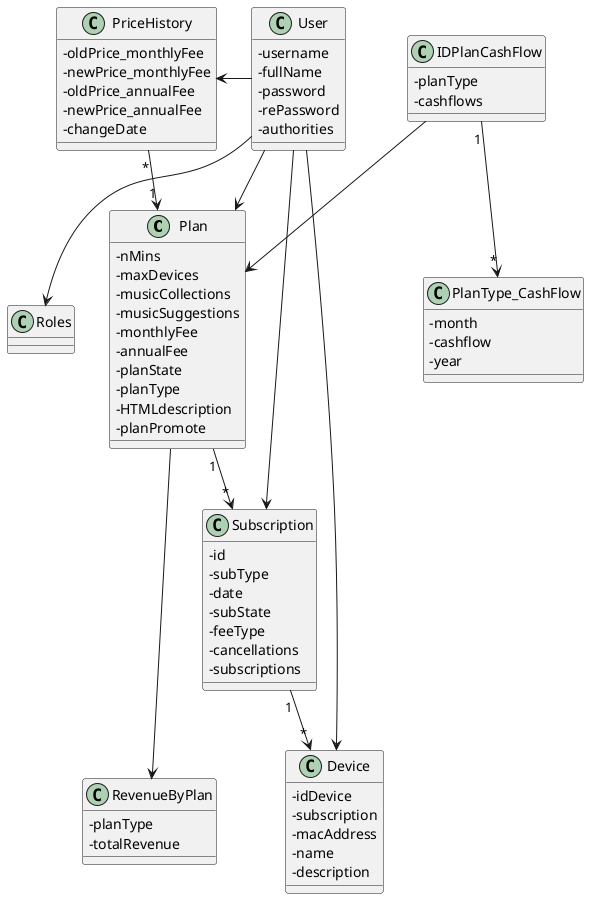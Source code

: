 @startuml
skinparam classAttributeIconSize 0

class Plan{
    -nMins
    -maxDevices
    -musicCollections
    -musicSuggestions
    -monthlyFee
    -annualFee
    -planState
    -planType
    -HTMLdescription
    -planPromote
   }

  class PriceHistory{
    - oldPrice_monthlyFee
    - newPrice_monthlyFee
    -oldPrice_annualFee
    -newPrice_annualFee
    -changeDate
  }

class Subscription{
    -id
    -subType
    -date
    -subState
    -feeType
    -cancellations
    -subscriptions
}

class Device{
    -idDevice
    -subscription
    -macAddress
    -name
    -description
}
class IDPlanCashFlow {
   -planType
   -cashflows
}
class PlanType_CashFlow {
   -month
   -cashflow
   -year
}


class Roles{}



class User{
    -username
    -fullName
    -password
    -rePassword
    -authorities
}
class RevenueByPlan {
    -planType
    -totalRevenue

}

User --> Plan
User --> Roles
User --> Subscription
User --> Device
Plan "1" --> "*" Subscription
Subscription "1" --> "*" Device
PriceHistory "*" --> "1" Plan
IDPlanCashFlow  -->  Plan
IDPlanCashFlow "1" --> "*" PlanType_CashFlow
Plan  --down-> RevenueByPlan
User --left-> PriceHistory
@enduml
